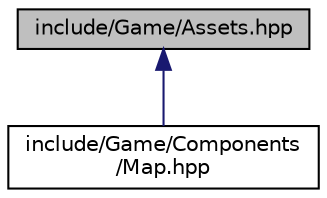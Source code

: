 digraph "include/Game/Assets.hpp"
{
  edge [fontname="Helvetica",fontsize="10",labelfontname="Helvetica",labelfontsize="10"];
  node [fontname="Helvetica",fontsize="10",shape=record];
  Node30 [label="include/Game/Assets.hpp",height=0.2,width=0.4,color="black", fillcolor="grey75", style="filled", fontcolor="black"];
  Node30 -> Node31 [dir="back",color="midnightblue",fontsize="10",style="solid",fontname="Helvetica"];
  Node31 [label="include/Game/Components\l/Map.hpp",height=0.2,width=0.4,color="black", fillcolor="white", style="filled",URL="$_map_8hpp.html"];
}
